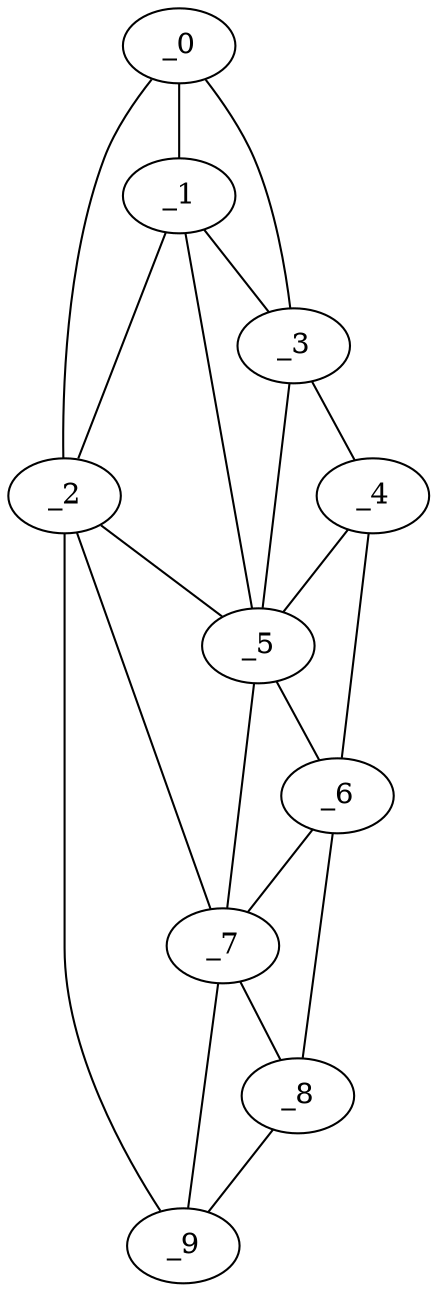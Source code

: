 graph "obj71__115.gxl" {
	_0	 [x=18,
		y=15];
	_1	 [x=19,
		y=21];
	_0 -- _1	 [valence=2];
	_2	 [x=22,
		y=13];
	_0 -- _2	 [valence=1];
	_3	 [x=25,
		y=101];
	_0 -- _3	 [valence=1];
	_1 -- _2	 [valence=2];
	_1 -- _3	 [valence=2];
	_5	 [x=77,
		y=58];
	_1 -- _5	 [valence=2];
	_2 -- _5	 [valence=2];
	_7	 [x=110,
		y=22];
	_2 -- _7	 [valence=2];
	_9	 [x=113,
		y=16];
	_2 -- _9	 [valence=1];
	_4	 [x=28,
		y=108];
	_3 -- _4	 [valence=1];
	_3 -- _5	 [valence=2];
	_4 -- _5	 [valence=2];
	_6	 [x=109,
		y=35];
	_4 -- _6	 [valence=1];
	_5 -- _6	 [valence=1];
	_5 -- _7	 [valence=1];
	_6 -- _7	 [valence=2];
	_8	 [x=112,
		y=29];
	_6 -- _8	 [valence=1];
	_7 -- _8	 [valence=2];
	_7 -- _9	 [valence=2];
	_8 -- _9	 [valence=1];
}
